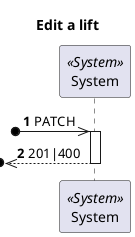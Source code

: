 @startuml
'https://plantuml.com/sequence-diagram

autonumber
skinparam packageStyle rect

title Edit a lift

participant "System" as Sys <<System>>

?o->> Sys : PATCH

activate Sys
?o<<--- Sys : 201|400
deactivate Sys

@enduml
